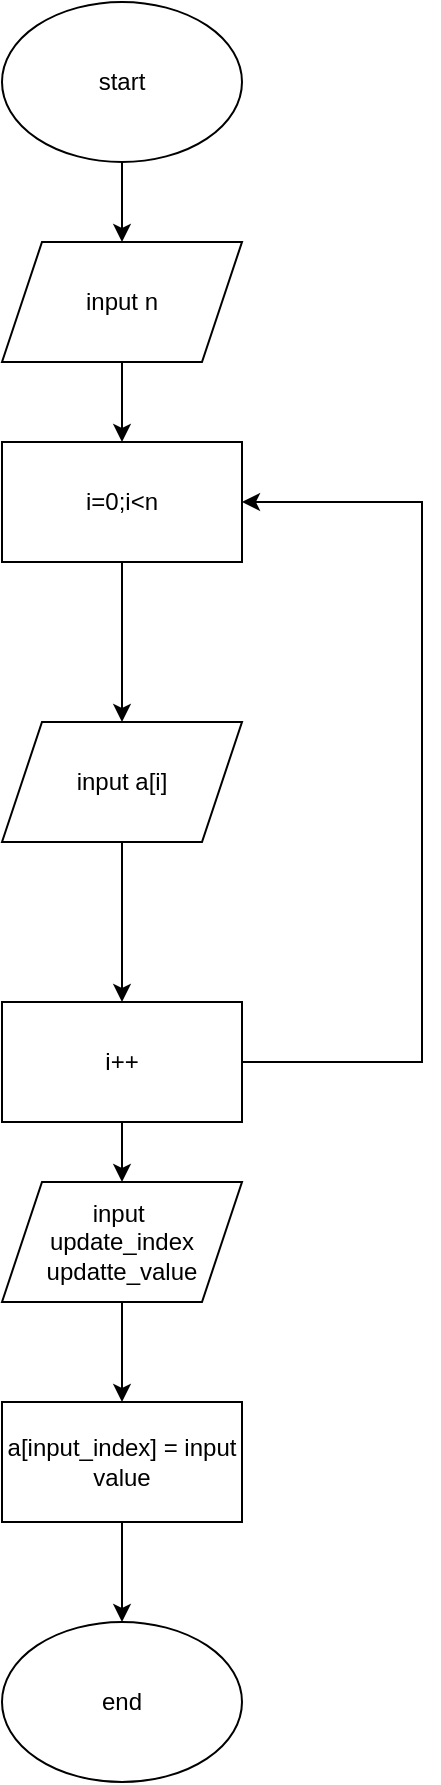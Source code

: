 <mxfile version="22.0.3" type="device">
  <diagram name="Page-1" id="-3UO-knmtwzRtR1OATSV">
    <mxGraphModel dx="1036" dy="606" grid="1" gridSize="10" guides="1" tooltips="1" connect="1" arrows="1" fold="1" page="1" pageScale="1" pageWidth="850" pageHeight="1100" math="0" shadow="0">
      <root>
        <mxCell id="0" />
        <mxCell id="1" parent="0" />
        <mxCell id="rZooI-E6da-HcJg8-sCL-3" value="" style="edgeStyle=orthogonalEdgeStyle;rounded=0;orthogonalLoop=1;jettySize=auto;html=1;" parent="1" source="rZooI-E6da-HcJg8-sCL-1" target="rZooI-E6da-HcJg8-sCL-2" edge="1">
          <mxGeometry relative="1" as="geometry" />
        </mxCell>
        <mxCell id="rZooI-E6da-HcJg8-sCL-1" value="start" style="ellipse;whiteSpace=wrap;html=1;" parent="1" vertex="1">
          <mxGeometry x="370" y="10" width="120" height="80" as="geometry" />
        </mxCell>
        <mxCell id="rZooI-E6da-HcJg8-sCL-5" value="" style="edgeStyle=orthogonalEdgeStyle;rounded=0;orthogonalLoop=1;jettySize=auto;html=1;" parent="1" source="rZooI-E6da-HcJg8-sCL-2" target="rZooI-E6da-HcJg8-sCL-4" edge="1">
          <mxGeometry relative="1" as="geometry" />
        </mxCell>
        <mxCell id="rZooI-E6da-HcJg8-sCL-2" value="input n" style="shape=parallelogram;perimeter=parallelogramPerimeter;whiteSpace=wrap;html=1;fixedSize=1;" parent="1" vertex="1">
          <mxGeometry x="370" y="130" width="120" height="60" as="geometry" />
        </mxCell>
        <mxCell id="rZooI-E6da-HcJg8-sCL-7" value="" style="edgeStyle=orthogonalEdgeStyle;rounded=0;orthogonalLoop=1;jettySize=auto;html=1;" parent="1" source="rZooI-E6da-HcJg8-sCL-4" target="rZooI-E6da-HcJg8-sCL-6" edge="1">
          <mxGeometry relative="1" as="geometry" />
        </mxCell>
        <mxCell id="rZooI-E6da-HcJg8-sCL-4" value="i=0;i&amp;lt;n" style="rounded=0;whiteSpace=wrap;html=1;" parent="1" vertex="1">
          <mxGeometry x="370" y="230" width="120" height="60" as="geometry" />
        </mxCell>
        <mxCell id="rZooI-E6da-HcJg8-sCL-9" value="" style="edgeStyle=orthogonalEdgeStyle;rounded=0;orthogonalLoop=1;jettySize=auto;html=1;" parent="1" source="rZooI-E6da-HcJg8-sCL-6" target="rZooI-E6da-HcJg8-sCL-8" edge="1">
          <mxGeometry relative="1" as="geometry" />
        </mxCell>
        <mxCell id="rZooI-E6da-HcJg8-sCL-6" value="input a[i]" style="shape=parallelogram;perimeter=parallelogramPerimeter;whiteSpace=wrap;html=1;fixedSize=1;rounded=0;" parent="1" vertex="1">
          <mxGeometry x="370" y="370" width="120" height="60" as="geometry" />
        </mxCell>
        <mxCell id="rZooI-E6da-HcJg8-sCL-10" style="edgeStyle=orthogonalEdgeStyle;rounded=0;orthogonalLoop=1;jettySize=auto;html=1;entryX=1;entryY=0.5;entryDx=0;entryDy=0;" parent="1" source="rZooI-E6da-HcJg8-sCL-8" target="rZooI-E6da-HcJg8-sCL-4" edge="1">
          <mxGeometry relative="1" as="geometry">
            <Array as="points">
              <mxPoint x="580" y="540" />
              <mxPoint x="580" y="260" />
            </Array>
          </mxGeometry>
        </mxCell>
        <mxCell id="rZooI-E6da-HcJg8-sCL-18" value="" style="edgeStyle=orthogonalEdgeStyle;rounded=0;orthogonalLoop=1;jettySize=auto;html=1;" parent="1" source="rZooI-E6da-HcJg8-sCL-8" target="rZooI-E6da-HcJg8-sCL-17" edge="1">
          <mxGeometry relative="1" as="geometry" />
        </mxCell>
        <mxCell id="rZooI-E6da-HcJg8-sCL-8" value="i++" style="whiteSpace=wrap;html=1;rounded=0;" parent="1" vertex="1">
          <mxGeometry x="370" y="510" width="120" height="60" as="geometry" />
        </mxCell>
        <mxCell id="rZooI-E6da-HcJg8-sCL-19" value="" style="edgeStyle=orthogonalEdgeStyle;rounded=0;orthogonalLoop=1;jettySize=auto;html=1;" parent="1" source="rZooI-E6da-HcJg8-sCL-17" edge="1">
          <mxGeometry relative="1" as="geometry">
            <mxPoint x="430" y="710" as="targetPoint" />
          </mxGeometry>
        </mxCell>
        <mxCell id="rZooI-E6da-HcJg8-sCL-17" value="input&amp;nbsp;&lt;br&gt;update_index&lt;br&gt;updatte_value" style="shape=parallelogram;perimeter=parallelogramPerimeter;whiteSpace=wrap;html=1;fixedSize=1;" parent="1" vertex="1">
          <mxGeometry x="370" y="600" width="120" height="60" as="geometry" />
        </mxCell>
        <mxCell id="9qK3UZB-tpt9z4vg3Wua-3" value="" style="edgeStyle=orthogonalEdgeStyle;rounded=0;orthogonalLoop=1;jettySize=auto;html=1;" edge="1" parent="1" source="9qK3UZB-tpt9z4vg3Wua-1" target="9qK3UZB-tpt9z4vg3Wua-2">
          <mxGeometry relative="1" as="geometry" />
        </mxCell>
        <mxCell id="9qK3UZB-tpt9z4vg3Wua-1" value="a[input_index] = input value" style="rounded=0;whiteSpace=wrap;html=1;" vertex="1" parent="1">
          <mxGeometry x="370" y="710" width="120" height="60" as="geometry" />
        </mxCell>
        <mxCell id="9qK3UZB-tpt9z4vg3Wua-2" value="end" style="ellipse;whiteSpace=wrap;html=1;" vertex="1" parent="1">
          <mxGeometry x="370" y="820" width="120" height="80" as="geometry" />
        </mxCell>
      </root>
    </mxGraphModel>
  </diagram>
</mxfile>
